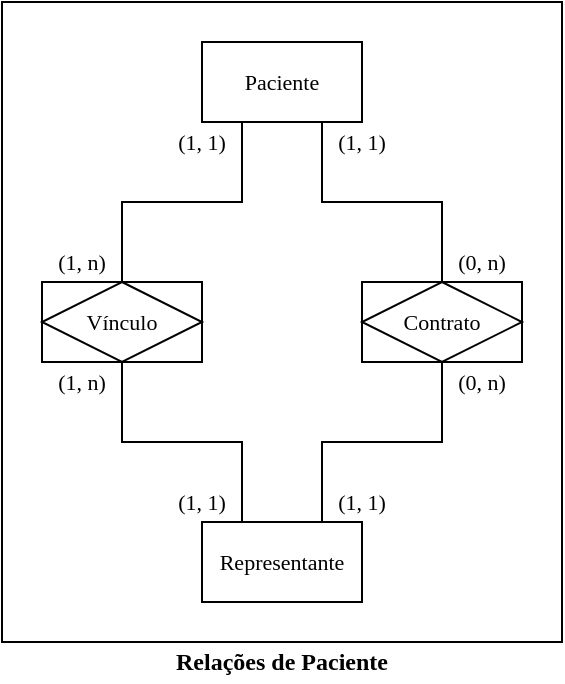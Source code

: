 <mxfile version="25.0.3" pages="3">
  <diagram name="der" id="RPsb3uCewAngF1J4b816">
    <mxGraphModel dx="1985" dy="1840" grid="1" gridSize="10" guides="1" tooltips="1" connect="1" arrows="1" fold="1" page="1" pageScale="1" pageWidth="827" pageHeight="1169" math="0" shadow="0">
      <root>
        <mxCell id="0" />
        <mxCell id="1" parent="0" />
        <mxCell id="7HzI9YjVsE-34avTuqWn-38" value="" style="rounded=0;whiteSpace=wrap;html=1;fillColor=none;fontFamily=Georgia;fontSize=11;" parent="1" vertex="1">
          <mxGeometry x="20" y="20" width="280" height="320" as="geometry" />
        </mxCell>
        <mxCell id="7HzI9YjVsE-34avTuqWn-14" style="edgeStyle=orthogonalEdgeStyle;rounded=0;orthogonalLoop=1;jettySize=auto;html=1;entryX=0.5;entryY=0;entryDx=0;entryDy=0;endArrow=none;endFill=0;fontFamily=Georgia;fontSize=11;" parent="1" edge="1">
          <mxGeometry relative="1" as="geometry">
            <mxPoint x="180" y="80" as="sourcePoint" />
            <mxPoint x="240" y="160" as="targetPoint" />
            <Array as="points">
              <mxPoint x="180" y="120" />
              <mxPoint x="240" y="120" />
            </Array>
          </mxGeometry>
        </mxCell>
        <mxCell id="7HzI9YjVsE-34avTuqWn-15" style="edgeStyle=orthogonalEdgeStyle;rounded=0;orthogonalLoop=1;jettySize=auto;html=1;entryX=0.5;entryY=1;entryDx=0;entryDy=0;endArrow=none;endFill=0;fontFamily=Georgia;fontSize=11;" parent="1" edge="1">
          <mxGeometry relative="1" as="geometry">
            <mxPoint x="180" y="280.0" as="sourcePoint" />
            <mxPoint x="240" y="200" as="targetPoint" />
            <Array as="points">
              <mxPoint x="180" y="240" />
              <mxPoint x="240" y="240" />
            </Array>
          </mxGeometry>
        </mxCell>
        <mxCell id="7HzI9YjVsE-34avTuqWn-6" style="edgeStyle=orthogonalEdgeStyle;rounded=0;orthogonalLoop=1;jettySize=auto;html=1;entryX=1;entryY=0;entryDx=0;entryDy=0;endArrow=none;endFill=0;fontFamily=Georgia;fontSize=11;" parent="1" target="7HzI9YjVsE-34avTuqWn-8" edge="1">
          <mxGeometry relative="1" as="geometry">
            <mxPoint x="80" y="160" as="sourcePoint" />
            <mxPoint x="160" y="80" as="targetPoint" />
            <Array as="points">
              <mxPoint x="80" y="120" />
              <mxPoint x="140" y="120" />
            </Array>
          </mxGeometry>
        </mxCell>
        <mxCell id="7HzI9YjVsE-34avTuqWn-7" style="edgeStyle=orthogonalEdgeStyle;rounded=0;orthogonalLoop=1;jettySize=auto;html=1;entryX=1;entryY=1;entryDx=0;entryDy=0;endArrow=none;endFill=0;fontFamily=Georgia;fontSize=11;" parent="1" target="7HzI9YjVsE-34avTuqWn-9" edge="1">
          <mxGeometry relative="1" as="geometry">
            <mxPoint x="80" y="200" as="sourcePoint" />
            <mxPoint x="160" y="280.0" as="targetPoint" />
            <Array as="points">
              <mxPoint x="80" y="240" />
              <mxPoint x="140" y="240" />
            </Array>
          </mxGeometry>
        </mxCell>
        <mxCell id="7HzI9YjVsE-34avTuqWn-8" value="(1, 1)" style="text;html=1;align=center;verticalAlign=middle;whiteSpace=wrap;rounded=0;fontFamily=Georgia;fontSize=11;" parent="1" vertex="1">
          <mxGeometry x="100" y="80" width="40" height="20" as="geometry" />
        </mxCell>
        <mxCell id="7HzI9YjVsE-34avTuqWn-9" value="(1, 1)" style="text;html=1;align=center;verticalAlign=middle;whiteSpace=wrap;rounded=0;fontFamily=Georgia;fontSize=11;" parent="1" vertex="1">
          <mxGeometry x="100" y="260" width="40" height="20" as="geometry" />
        </mxCell>
        <mxCell id="7HzI9YjVsE-34avTuqWn-10" value="(1, 1)" style="text;html=1;align=center;verticalAlign=middle;whiteSpace=wrap;rounded=0;fontFamily=Georgia;fontSize=11;" parent="1" vertex="1">
          <mxGeometry x="180" y="80" width="40" height="20" as="geometry" />
        </mxCell>
        <mxCell id="7HzI9YjVsE-34avTuqWn-13" value="(1, n)" style="text;html=1;align=center;verticalAlign=middle;whiteSpace=wrap;rounded=0;fontFamily=Georgia;fontSize=11;" parent="1" vertex="1">
          <mxGeometry x="40" y="200" width="40" height="20" as="geometry" />
        </mxCell>
        <mxCell id="7HzI9YjVsE-34avTuqWn-16" value="(1, n)" style="text;html=1;align=center;verticalAlign=middle;whiteSpace=wrap;rounded=0;fontFamily=Georgia;fontSize=11;" parent="1" vertex="1">
          <mxGeometry x="40" y="140" width="40" height="20" as="geometry" />
        </mxCell>
        <mxCell id="7HzI9YjVsE-34avTuqWn-18" value="(0, n)" style="text;html=1;align=center;verticalAlign=middle;whiteSpace=wrap;rounded=0;fontFamily=Georgia;fontSize=11;" parent="1" vertex="1">
          <mxGeometry x="240" y="140" width="40" height="20" as="geometry" />
        </mxCell>
        <mxCell id="7HzI9YjVsE-34avTuqWn-19" value="(0, n)" style="text;html=1;align=center;verticalAlign=middle;whiteSpace=wrap;rounded=0;fontFamily=Georgia;fontSize=11;" parent="1" vertex="1">
          <mxGeometry x="240" y="200" width="40" height="20" as="geometry" />
        </mxCell>
        <mxCell id="7HzI9YjVsE-34avTuqWn-20" value="(1, 1)" style="text;html=1;align=center;verticalAlign=middle;whiteSpace=wrap;rounded=0;fontFamily=Georgia;fontSize=11;" parent="1" vertex="1">
          <mxGeometry x="180" y="260" width="40" height="20" as="geometry" />
        </mxCell>
        <mxCell id="7HzI9YjVsE-34avTuqWn-30" value="Contrato" style="shape=associativeEntity;whiteSpace=wrap;html=1;align=center;fontFamily=Georgia;fontSize=11;" parent="1" vertex="1">
          <mxGeometry x="200" y="160" width="80" height="40" as="geometry" />
        </mxCell>
        <mxCell id="7HzI9YjVsE-34avTuqWn-31" value="Vínculo" style="shape=associativeEntity;whiteSpace=wrap;html=1;align=center;fontFamily=Georgia;fontSize=11;" parent="1" vertex="1">
          <mxGeometry x="40" y="160" width="80" height="40" as="geometry" />
        </mxCell>
        <mxCell id="7HzI9YjVsE-34avTuqWn-32" value="Paciente" style="whiteSpace=wrap;html=1;align=center;fontFamily=Georgia;fontSize=11;" parent="1" vertex="1">
          <mxGeometry x="120" y="40" width="80" height="40" as="geometry" />
        </mxCell>
        <mxCell id="7HzI9YjVsE-34avTuqWn-33" value="Representante" style="whiteSpace=wrap;html=1;align=center;fontFamily=Georgia;fontSize=11;" parent="1" vertex="1">
          <mxGeometry x="120" y="280" width="80" height="40" as="geometry" />
        </mxCell>
        <mxCell id="7HzI9YjVsE-34avTuqWn-44" value="Relações de Paciente" style="text;html=1;align=center;verticalAlign=middle;whiteSpace=wrap;rounded=0;fontStyle=1;fontFamily=Georgia;fontSize=12;" parent="1" vertex="1">
          <mxGeometry x="80" y="340" width="160" height="20" as="geometry" />
        </mxCell>
      </root>
    </mxGraphModel>
  </diagram>
  <diagram id="ucrnLsPGi6ZKWgloeUfR" name="arquiteturas">
    <mxGraphModel dx="756" dy="701" grid="1" gridSize="10" guides="1" tooltips="1" connect="1" arrows="1" fold="1" page="1" pageScale="1" pageWidth="827" pageHeight="1169" math="0" shadow="0">
      <root>
        <mxCell id="0" />
        <mxCell id="1" parent="0" />
        <mxCell id="IeG7cDvATM1DvyTgtlep-68" value="" style="rounded=0;whiteSpace=wrap;html=1;fillColor=none;fontFamily=Georgia;labelBorderColor=none;fontSize=11;" parent="1" vertex="1">
          <mxGeometry x="20" y="220" width="600" height="200" as="geometry" />
        </mxCell>
        <mxCell id="IeG7cDvATM1DvyTgtlep-34" value="" style="rounded=0;whiteSpace=wrap;html=1;fillColor=none;dashed=1;dashPattern=8 8;fontFamily=Georgia;labelBorderColor=none;fontSize=11;" parent="1" vertex="1">
          <mxGeometry x="160" y="240" width="320" height="160" as="geometry" />
        </mxCell>
        <mxCell id="IeG7cDvATM1DvyTgtlep-49" value="" style="rounded=0;whiteSpace=wrap;html=1;fillColor=none;dashed=1;fontFamily=Georgia;labelBorderColor=none;fontSize=11;" parent="1" vertex="1">
          <mxGeometry x="270" y="260" width="200" height="130" as="geometry" />
        </mxCell>
        <mxCell id="Xqw7JtyRarajCgAl0Hda-1" value="" style="rounded=0;whiteSpace=wrap;html=1;fillColor=none;fontFamily=Georgia;labelBorderColor=none;fontSize=11;" parent="1" vertex="1">
          <mxGeometry x="20" y="20" width="600" height="160" as="geometry" />
        </mxCell>
        <mxCell id="Xqw7JtyRarajCgAl0Hda-16" value="&lt;b&gt;Arquitetura geral do Nexus&lt;/b&gt;" style="text;html=1;align=center;verticalAlign=middle;whiteSpace=wrap;rounded=0;fontFamily=Georgia;labelBorderColor=none;fontSize=12;" parent="1" vertex="1">
          <mxGeometry x="20" y="180" width="600" height="20" as="geometry" />
        </mxCell>
        <mxCell id="IeG7cDvATM1DvyTgtlep-1" value="" style="rounded=0;whiteSpace=wrap;html=1;dashed=1;fontFamily=Georgia;labelBorderColor=none;fontSize=11;" parent="1" vertex="1">
          <mxGeometry x="280" y="40" width="200" height="120" as="geometry" />
        </mxCell>
        <mxCell id="Xqw7JtyRarajCgAl0Hda-3" value="API" style="rounded=0;whiteSpace=wrap;html=1;fontFamily=Georgia;labelBorderColor=none;fontSize=11;" parent="1" vertex="1">
          <mxGeometry x="290" y="60" width="70" height="90" as="geometry" />
        </mxCell>
        <mxCell id="Xqw7JtyRarajCgAl0Hda-6" value="&lt;div&gt;Back-end&lt;br&gt;&lt;/div&gt;" style="rounded=0;whiteSpace=wrap;html=1;fontFamily=Georgia;labelBorderColor=none;fontSize=11;" parent="1" vertex="1">
          <mxGeometry x="400" y="60" width="70" height="90" as="geometry" />
        </mxCell>
        <mxCell id="IeG7cDvATM1DvyTgtlep-2" value="NexusCore" style="text;html=1;align=center;verticalAlign=middle;whiteSpace=wrap;rounded=0;fontStyle=0;dashed=1;fontFamily=Georgia;labelBorderColor=none;fontSize=11;" parent="1" vertex="1">
          <mxGeometry x="280" y="40" width="200" height="20" as="geometry" />
        </mxCell>
        <mxCell id="IeG7cDvATM1DvyTgtlep-10" value="" style="endArrow=none;html=1;rounded=0;exitX=1;exitY=0.5;exitDx=0;exitDy=0;entryX=0;entryY=0.5;entryDx=0;entryDy=0;fontFamily=Georgia;labelBorderColor=none;fontSize=11;" parent="1" source="Xqw7JtyRarajCgAl0Hda-3" target="Xqw7JtyRarajCgAl0Hda-6" edge="1">
          <mxGeometry width="50" height="50" relative="1" as="geometry">
            <mxPoint x="370" y="120" as="sourcePoint" />
            <mxPoint x="420" y="70" as="targetPoint" />
          </mxGeometry>
        </mxCell>
        <mxCell id="IeG7cDvATM1DvyTgtlep-17" value="Banco de dados" style="shape=cylinder3;whiteSpace=wrap;html=1;boundedLbl=1;backgroundOutline=1;size=15;fontFamily=Georgia;labelBorderColor=none;fontSize=11;" parent="1" vertex="1">
          <mxGeometry x="520" y="280" width="80" height="80" as="geometry" />
        </mxCell>
        <mxCell id="IeG7cDvATM1DvyTgtlep-22" value="&lt;div&gt;Usuário&lt;/div&gt;" style="shape=umlActor;verticalLabelPosition=bottom;verticalAlign=top;html=1;outlineConnect=0;fontFamily=Georgia;labelBorderColor=none;fontSize=11;" parent="1" vertex="1">
          <mxGeometry x="40" y="60" width="40" height="80" as="geometry" />
        </mxCell>
        <mxCell id="IeG7cDvATM1DvyTgtlep-23" value="" style="rounded=0;whiteSpace=wrap;html=1;dashed=1;fontFamily=Georgia;labelBorderColor=none;fontSize=11;" parent="1" vertex="1">
          <mxGeometry x="120" y="40" width="120" height="120" as="geometry" />
        </mxCell>
        <mxCell id="Xqw7JtyRarajCgAl0Hda-10" value="Módulo A" style="rounded=0;whiteSpace=wrap;html=1;fontFamily=Georgia;labelBorderColor=none;fontSize=11;" parent="1" vertex="1">
          <mxGeometry x="130" y="60" width="100" height="20" as="geometry" />
        </mxCell>
        <mxCell id="IeG7cDvATM1DvyTgtlep-24" value="Nexus???" style="text;html=1;align=center;verticalAlign=middle;whiteSpace=wrap;rounded=0;fontFamily=Georgia;labelBorderColor=none;fontSize=11;" parent="1" vertex="1">
          <mxGeometry x="120" y="40" width="120" height="20" as="geometry" />
        </mxCell>
        <mxCell id="IeG7cDvATM1DvyTgtlep-25" value="Módulo B" style="rounded=0;whiteSpace=wrap;html=1;fontFamily=Georgia;labelBorderColor=none;fontSize=11;" parent="1" vertex="1">
          <mxGeometry x="130" y="95" width="100" height="20" as="geometry" />
        </mxCell>
        <mxCell id="IeG7cDvATM1DvyTgtlep-26" value="Módulo Z" style="rounded=0;whiteSpace=wrap;html=1;fontFamily=Georgia;labelBorderColor=none;fontSize=11;" parent="1" vertex="1">
          <mxGeometry x="130" y="130" width="100" height="20" as="geometry" />
        </mxCell>
        <mxCell id="IeG7cDvATM1DvyTgtlep-27" value="..." style="text;html=1;align=center;verticalAlign=bottom;whiteSpace=wrap;rounded=0;fontFamily=Georgia;labelBorderColor=none;fontSize=11;" parent="1" vertex="1">
          <mxGeometry x="130" y="120" width="100" height="10" as="geometry" />
        </mxCell>
        <mxCell id="IeG7cDvATM1DvyTgtlep-28" value="" style="endArrow=none;html=1;rounded=0;exitX=0;exitY=0.5;exitDx=0;exitDy=0;entryX=0.5;entryY=0.5;entryDx=0;entryDy=0;entryPerimeter=0;fontFamily=Georgia;labelBorderColor=none;fontSize=11;" parent="1" source="Xqw7JtyRarajCgAl0Hda-10" target="IeG7cDvATM1DvyTgtlep-22" edge="1">
          <mxGeometry width="50" height="50" relative="1" as="geometry">
            <mxPoint x="150" y="110" as="sourcePoint" />
            <mxPoint x="200" y="60" as="targetPoint" />
          </mxGeometry>
        </mxCell>
        <mxCell id="IeG7cDvATM1DvyTgtlep-29" value="" style="endArrow=none;html=1;rounded=0;exitX=0;exitY=0.5;exitDx=0;exitDy=0;fontFamily=Georgia;labelBorderColor=none;fontSize=11;" parent="1" source="IeG7cDvATM1DvyTgtlep-25" edge="1">
          <mxGeometry width="50" height="50" relative="1" as="geometry">
            <mxPoint x="100" y="130" as="sourcePoint" />
            <mxPoint x="60" y="100" as="targetPoint" />
          </mxGeometry>
        </mxCell>
        <mxCell id="IeG7cDvATM1DvyTgtlep-30" value="" style="endArrow=none;html=1;rounded=0;exitX=0.5;exitY=0.5;exitDx=0;exitDy=0;exitPerimeter=0;entryX=0;entryY=0.5;entryDx=0;entryDy=0;fontFamily=Georgia;labelBorderColor=none;fontSize=11;" parent="1" source="IeG7cDvATM1DvyTgtlep-22" target="IeG7cDvATM1DvyTgtlep-26" edge="1">
          <mxGeometry width="50" height="50" relative="1" as="geometry">
            <mxPoint x="100" y="140" as="sourcePoint" />
            <mxPoint x="150" y="90" as="targetPoint" />
          </mxGeometry>
        </mxCell>
        <mxCell id="IeG7cDvATM1DvyTgtlep-31" value="" style="endArrow=none;html=1;rounded=0;entryX=0;entryY=0.5;entryDx=0;entryDy=0;fontFamily=Georgia;labelBorderColor=none;fontSize=11;" parent="1" target="Xqw7JtyRarajCgAl0Hda-3" edge="1">
          <mxGeometry width="50" height="50" relative="1" as="geometry">
            <mxPoint x="230" y="80" as="sourcePoint" />
            <mxPoint x="280" y="30" as="targetPoint" />
          </mxGeometry>
        </mxCell>
        <mxCell id="IeG7cDvATM1DvyTgtlep-32" value="" style="endArrow=none;html=1;rounded=0;exitX=1;exitY=0.5;exitDx=0;exitDy=0;fontFamily=Georgia;labelBorderColor=none;fontSize=11;" parent="1" source="IeG7cDvATM1DvyTgtlep-25" edge="1">
          <mxGeometry width="50" height="50" relative="1" as="geometry">
            <mxPoint x="230" y="80" as="sourcePoint" />
            <mxPoint x="290" y="105" as="targetPoint" />
          </mxGeometry>
        </mxCell>
        <mxCell id="IeG7cDvATM1DvyTgtlep-33" value="" style="endArrow=none;html=1;rounded=0;exitX=1;exitY=0.5;exitDx=0;exitDy=0;entryX=0;entryY=0.5;entryDx=0;entryDy=0;fontFamily=Georgia;labelBorderColor=none;fontSize=11;" parent="1" source="IeG7cDvATM1DvyTgtlep-26" target="Xqw7JtyRarajCgAl0Hda-3" edge="1">
          <mxGeometry width="50" height="50" relative="1" as="geometry">
            <mxPoint x="230" y="120" as="sourcePoint" />
            <mxPoint x="280" y="70" as="targetPoint" />
          </mxGeometry>
        </mxCell>
        <mxCell id="IeG7cDvATM1DvyTgtlep-39" value="NexusCore" style="text;html=1;align=center;verticalAlign=middle;whiteSpace=wrap;rounded=0;fontStyle=0;fontFamily=Georgia;labelBorderColor=none;fontSize=11;" parent="1" vertex="1">
          <mxGeometry x="160" y="240" width="320" height="20" as="geometry" />
        </mxCell>
        <mxCell id="IeG7cDvATM1DvyTgtlep-35" value="" style="rounded=0;whiteSpace=wrap;html=1;fillColor=none;dashed=1;fontFamily=Georgia;labelBorderColor=none;fontSize=11;" parent="1" vertex="1">
          <mxGeometry x="170" y="260" width="80" height="130" as="geometry" />
        </mxCell>
        <mxCell id="IeG7cDvATM1DvyTgtlep-37" value="Service" style="rounded=0;whiteSpace=wrap;html=1;fontFamily=Georgia;labelBorderColor=none;fontSize=11;" parent="1" vertex="1">
          <mxGeometry x="280" y="290" width="70" height="90" as="geometry" />
        </mxCell>
        <mxCell id="IeG7cDvATM1DvyTgtlep-38" value="&lt;div&gt;Repository (DAO)&lt;/div&gt;" style="rounded=0;whiteSpace=wrap;html=1;fontFamily=Georgia;labelBorderColor=none;fontSize=11;" parent="1" vertex="1">
          <mxGeometry x="390" y="290" width="70" height="90" as="geometry" />
        </mxCell>
        <mxCell id="IeG7cDvATM1DvyTgtlep-45" value="" style="endArrow=classic;startArrow=classic;html=1;rounded=0;exitX=1;exitY=0.5;exitDx=0;exitDy=0;entryX=0;entryY=0.5;entryDx=0;entryDy=0;fontFamily=Georgia;labelBorderColor=none;fontSize=11;" parent="1" source="IeG7cDvATM1DvyTgtlep-51" target="IeG7cDvATM1DvyTgtlep-37" edge="1">
          <mxGeometry width="50" height="50" relative="1" as="geometry">
            <mxPoint x="310" y="390" as="sourcePoint" />
            <mxPoint x="280" y="340" as="targetPoint" />
          </mxGeometry>
        </mxCell>
        <mxCell id="IeG7cDvATM1DvyTgtlep-46" value="" style="endArrow=classic;startArrow=classic;html=1;rounded=0;exitX=0;exitY=0.5;exitDx=0;exitDy=0;entryX=1;entryY=0.5;entryDx=0;entryDy=0;fontFamily=Georgia;labelBorderColor=none;fontSize=11;" parent="1" source="IeG7cDvATM1DvyTgtlep-38" target="IeG7cDvATM1DvyTgtlep-37" edge="1">
          <mxGeometry width="50" height="50" relative="1" as="geometry">
            <mxPoint x="300" y="380" as="sourcePoint" />
            <mxPoint x="350" y="330" as="targetPoint" />
          </mxGeometry>
        </mxCell>
        <mxCell id="IeG7cDvATM1DvyTgtlep-50" value="Back-end" style="text;html=1;align=center;verticalAlign=middle;whiteSpace=wrap;rounded=0;fontStyle=0;dashed=1;fontFamily=Georgia;labelBorderColor=none;fontSize=11;" parent="1" vertex="1">
          <mxGeometry x="270" y="260" width="200" height="20" as="geometry" />
        </mxCell>
        <mxCell id="IeG7cDvATM1DvyTgtlep-51" value="Controller" style="rounded=0;whiteSpace=wrap;html=1;fontFamily=Georgia;labelBorderColor=none;fontSize=11;" parent="1" vertex="1">
          <mxGeometry x="180" y="290" width="60" height="90" as="geometry" />
        </mxCell>
        <mxCell id="IeG7cDvATM1DvyTgtlep-52" value="API" style="text;html=1;align=center;verticalAlign=middle;whiteSpace=wrap;rounded=0;fontStyle=0;dashed=1;fontFamily=Georgia;labelBorderColor=none;fontSize=11;" parent="1" vertex="1">
          <mxGeometry x="170" y="260" width="80" height="20" as="geometry" />
        </mxCell>
        <mxCell id="IeG7cDvATM1DvyTgtlep-53" value="" style="endArrow=none;html=1;rounded=0;exitX=1;exitY=0.5;exitDx=0;exitDy=0;entryX=0;entryY=0.5;entryDx=0;entryDy=0;fontFamily=Georgia;labelBorderColor=none;fontSize=11;" parent="1" source="Xqw7JtyRarajCgAl0Hda-6" edge="1">
          <mxGeometry width="50" height="50" relative="1" as="geometry">
            <mxPoint x="480" y="104.83" as="sourcePoint" />
            <mxPoint x="520" y="104.83" as="targetPoint" />
          </mxGeometry>
        </mxCell>
        <mxCell id="IeG7cDvATM1DvyTgtlep-55" value="" style="endArrow=classic;startArrow=classic;html=1;rounded=0;exitX=0;exitY=0.5;exitDx=0;exitDy=0;entryX=1;entryY=0.5;entryDx=0;entryDy=0;fontFamily=Georgia;labelBorderColor=none;fontSize=11;" parent="1" target="IeG7cDvATM1DvyTgtlep-38" edge="1">
          <mxGeometry width="50" height="50" relative="1" as="geometry">
            <mxPoint x="520" y="334.8" as="sourcePoint" />
            <mxPoint x="480" y="334.8" as="targetPoint" />
          </mxGeometry>
        </mxCell>
        <mxCell id="IeG7cDvATM1DvyTgtlep-59" value="Banco de dados" style="shape=cylinder3;whiteSpace=wrap;html=1;boundedLbl=1;backgroundOutline=1;size=15;fontFamily=Georgia;labelBorderColor=none;fontSize=11;" parent="1" vertex="1">
          <mxGeometry x="520" y="40" width="80" height="120" as="geometry" />
        </mxCell>
        <mxCell id="IeG7cDvATM1DvyTgtlep-66" value="Cliente" style="rounded=0;whiteSpace=wrap;html=1;fontFamily=Georgia;labelBorderColor=none;fontSize=11;" parent="1" vertex="1">
          <mxGeometry x="40" y="280" width="80" height="80" as="geometry" />
        </mxCell>
        <mxCell id="IeG7cDvATM1DvyTgtlep-67" value="" style="endArrow=classic;startArrow=classic;html=1;rounded=0;entryX=0;entryY=0.5;entryDx=0;entryDy=0;fontFamily=Georgia;labelBorderColor=none;fontSize=11;" parent="1" edge="1">
          <mxGeometry width="50" height="50" relative="1" as="geometry">
            <mxPoint x="120" y="335" as="sourcePoint" />
            <mxPoint x="180" y="335" as="targetPoint" />
          </mxGeometry>
        </mxCell>
        <mxCell id="IeG7cDvATM1DvyTgtlep-69" value="&lt;b&gt;Arquitetura do NexusCore&lt;/b&gt;" style="text;html=1;align=center;verticalAlign=middle;whiteSpace=wrap;rounded=0;fontFamily=Georgia;labelBorderColor=none;fontSize=12;" parent="1" vertex="1">
          <mxGeometry x="20" y="420" width="600" height="20" as="geometry" />
        </mxCell>
        <mxCell id="IeG7cDvATM1DvyTgtlep-70" value="HTTP" style="text;html=1;align=center;verticalAlign=middle;whiteSpace=wrap;rounded=0;labelBackgroundColor=default;fontFamily=Georgia;labelBorderColor=none;fontSize=11;" parent="1" vertex="1">
          <mxGeometry x="120" y="327.5" width="60" height="15" as="geometry" />
        </mxCell>
      </root>
    </mxGraphModel>
  </diagram>
  <diagram id="4l0uCJGfBpZCcxWWnDIQ" name="fluxogramas">
    <mxGraphModel dx="694" dy="531" grid="1" gridSize="10" guides="1" tooltips="1" connect="1" arrows="1" fold="1" page="1" pageScale="1" pageWidth="827" pageHeight="1169" math="0" shadow="0">
      <root>
        <mxCell id="0" />
        <mxCell id="1" parent="0" />
        <mxCell id="bDfbt4PfeWdUFQf9A1Sy-23" value="" style="rounded=0;whiteSpace=wrap;html=1;fillColor=none;fontFamily=Georgia;" vertex="1" parent="1">
          <mxGeometry x="20" y="20" width="360" height="640" as="geometry" />
        </mxCell>
        <mxCell id="bDfbt4PfeWdUFQf9A1Sy-21" value="" style="edgeStyle=orthogonalEdgeStyle;rounded=0;orthogonalLoop=1;jettySize=auto;html=1;fontFamily=Georgia;" edge="1" parent="1" source="ovFZkRIMeVOwqTXIJUZR-1" target="dhmx-og4R7e3X8sbZr28-2">
          <mxGeometry relative="1" as="geometry" />
        </mxCell>
        <mxCell id="ovFZkRIMeVOwqTXIJUZR-1" value="Início" style="strokeWidth=1;html=1;shape=mxgraph.flowchart.terminator;whiteSpace=wrap;fontSize=11;fontFamily=Georgia;labelBackgroundColor=none;fillColor=#d5e8d4;strokeColor=#82b366;" vertex="1" parent="1">
          <mxGeometry x="80" y="40" width="80" height="40" as="geometry" />
        </mxCell>
        <mxCell id="dhmx-og4R7e3X8sbZr28-9" value="" style="edgeStyle=orthogonalEdgeStyle;rounded=0;orthogonalLoop=1;jettySize=auto;html=1;fontFamily=Georgia;fontColor=default;labelBackgroundColor=none;fontSize=11;" edge="1" parent="1" source="dhmx-og4R7e3X8sbZr28-2" target="dhmx-og4R7e3X8sbZr28-8">
          <mxGeometry relative="1" as="geometry" />
        </mxCell>
        <mxCell id="1VmfMbj4YHDuscEfsueT-3" value="Não" style="edgeLabel;html=1;align=center;verticalAlign=middle;resizable=0;points=[];fontFamily=Georgia;fontSize=11;" vertex="1" connectable="0" parent="dhmx-og4R7e3X8sbZr28-9">
          <mxGeometry relative="1" as="geometry">
            <mxPoint y="-10" as="offset" />
          </mxGeometry>
        </mxCell>
        <mxCell id="dhmx-og4R7e3X8sbZr28-2" value="&lt;font&gt;Já possui cadastro? &lt;/font&gt;" style="strokeWidth=1;html=1;shape=mxgraph.flowchart.decision;whiteSpace=wrap;fontSize=11;fontFamily=Georgia;labelBackgroundColor=none;fillColor=#fff2cc;strokeColor=#d6b656;" vertex="1" parent="1">
          <mxGeometry x="80" y="120" width="80" height="80" as="geometry" />
        </mxCell>
        <mxCell id="dhmx-og4R7e3X8sbZr28-12" value="" style="edgeStyle=orthogonalEdgeStyle;rounded=0;orthogonalLoop=1;jettySize=auto;html=1;fontFamily=Georgia;fontColor=default;labelBackgroundColor=none;fontSize=11;" edge="1" parent="1" source="dhmx-og4R7e3X8sbZr28-8">
          <mxGeometry relative="1" as="geometry">
            <mxPoint x="120" y="320" as="targetPoint" />
          </mxGeometry>
        </mxCell>
        <mxCell id="dhmx-og4R7e3X8sbZr28-8" value="&lt;font&gt;Preenchimento dos dados&lt;br&gt;&lt;/font&gt;" style="rounded=0;whiteSpace=wrap;html=1;fontFamily=Georgia;labelBackgroundColor=none;fontSize=11;fillColor=#dae8fc;strokeColor=#6c8ebf;" vertex="1" parent="1">
          <mxGeometry x="80" y="240" width="80" height="40" as="geometry" />
        </mxCell>
        <mxCell id="dhmx-og4R7e3X8sbZr28-18" value="" style="edgeStyle=orthogonalEdgeStyle;rounded=0;orthogonalLoop=1;jettySize=auto;html=1;fontFamily=Georgia;fontSize=11;" edge="1" parent="1" source="dhmx-og4R7e3X8sbZr28-14" target="dhmx-og4R7e3X8sbZr28-17">
          <mxGeometry relative="1" as="geometry" />
        </mxCell>
        <mxCell id="bDfbt4PfeWdUFQf9A1Sy-1" value="Não" style="edgeLabel;html=1;align=center;verticalAlign=middle;resizable=0;points=[];fontFamily=Georgia;fontSize=11;" vertex="1" connectable="0" parent="dhmx-og4R7e3X8sbZr28-18">
          <mxGeometry x="-0.09" y="3" relative="1" as="geometry">
            <mxPoint x="-3" y="-8" as="offset" />
          </mxGeometry>
        </mxCell>
        <mxCell id="bDfbt4PfeWdUFQf9A1Sy-7" value="" style="edgeStyle=orthogonalEdgeStyle;rounded=0;orthogonalLoop=1;jettySize=auto;html=1;fontFamily=Georgia;fontSize=11;" edge="1" parent="1" source="dhmx-og4R7e3X8sbZr28-14" target="bDfbt4PfeWdUFQf9A1Sy-6">
          <mxGeometry relative="1" as="geometry" />
        </mxCell>
        <mxCell id="bDfbt4PfeWdUFQf9A1Sy-14" value="Sim" style="edgeLabel;html=1;align=center;verticalAlign=middle;resizable=0;points=[];fontFamily=Georgia;fontSize=11;" vertex="1" connectable="0" parent="bDfbt4PfeWdUFQf9A1Sy-7">
          <mxGeometry x="-0.45" y="-1" relative="1" as="geometry">
            <mxPoint x="9" y="-1" as="offset" />
          </mxGeometry>
        </mxCell>
        <mxCell id="dhmx-og4R7e3X8sbZr28-14" value="Tem convênio?" style="strokeWidth=1;html=1;shape=mxgraph.flowchart.decision;whiteSpace=wrap;fontSize=11;fontFamily=Georgia;labelBackgroundColor=none;fillColor=#fff2cc;strokeColor=#d6b656;" vertex="1" parent="1">
          <mxGeometry x="80" y="320" width="80" height="80" as="geometry" />
        </mxCell>
        <mxCell id="dhmx-og4R7e3X8sbZr28-16" value="Fim" style="strokeWidth=1;html=1;shape=mxgraph.flowchart.terminator;whiteSpace=wrap;fontSize=11;fontFamily=Georgia;labelBackgroundColor=none;fillColor=#f8cecc;strokeColor=#b85450;" vertex="1" parent="1">
          <mxGeometry x="80" y="600" width="80" height="40" as="geometry" />
        </mxCell>
        <mxCell id="bDfbt4PfeWdUFQf9A1Sy-3" value="" style="edgeStyle=orthogonalEdgeStyle;rounded=0;orthogonalLoop=1;jettySize=auto;html=1;fontFamily=Georgia;fontSize=11;" edge="1" parent="1" source="dhmx-og4R7e3X8sbZr28-17" target="bDfbt4PfeWdUFQf9A1Sy-2">
          <mxGeometry relative="1" as="geometry" />
        </mxCell>
        <mxCell id="dhmx-og4R7e3X8sbZr28-17" value="&lt;font&gt;Geração do contrato&lt;/font&gt; simples" style="rounded=0;whiteSpace=wrap;html=1;fontFamily=Georgia;labelBackgroundColor=none;fontSize=11;fillColor=#dae8fc;strokeColor=#6c8ebf;" vertex="1" parent="1">
          <mxGeometry x="80" y="440" width="80" height="40" as="geometry" />
        </mxCell>
        <mxCell id="bDfbt4PfeWdUFQf9A1Sy-4" value="" style="edgeStyle=orthogonalEdgeStyle;rounded=0;orthogonalLoop=1;jettySize=auto;html=1;fontFamily=Georgia;fontSize=11;" edge="1" parent="1" source="bDfbt4PfeWdUFQf9A1Sy-2" target="dhmx-og4R7e3X8sbZr28-16">
          <mxGeometry relative="1" as="geometry" />
        </mxCell>
        <mxCell id="bDfbt4PfeWdUFQf9A1Sy-2" value="Assinatura do contrato" style="rounded=0;whiteSpace=wrap;html=1;fontFamily=Georgia;labelBackgroundColor=none;fontSize=11;fillColor=#dae8fc;strokeColor=#6c8ebf;" vertex="1" parent="1">
          <mxGeometry x="80" y="520" width="80" height="40" as="geometry" />
        </mxCell>
        <mxCell id="bDfbt4PfeWdUFQf9A1Sy-13" style="edgeStyle=orthogonalEdgeStyle;rounded=0;orthogonalLoop=1;jettySize=auto;html=1;entryX=1;entryY=0.5;entryDx=0;entryDy=0;fontFamily=Georgia;fontSize=11;" edge="1" parent="1" source="bDfbt4PfeWdUFQf9A1Sy-5" target="bDfbt4PfeWdUFQf9A1Sy-2">
          <mxGeometry relative="1" as="geometry">
            <Array as="points">
              <mxPoint x="320" y="540" />
            </Array>
          </mxGeometry>
        </mxCell>
        <mxCell id="bDfbt4PfeWdUFQf9A1Sy-5" value="&lt;font&gt;Geração do contrato particular&lt;br&gt;&lt;/font&gt;" style="rounded=0;whiteSpace=wrap;html=1;fontFamily=Georgia;labelBackgroundColor=none;fontSize=11;fillColor=#dae8fc;strokeColor=#6c8ebf;" vertex="1" parent="1">
          <mxGeometry x="280" y="440" width="80" height="40" as="geometry" />
        </mxCell>
        <mxCell id="bDfbt4PfeWdUFQf9A1Sy-11" style="edgeStyle=orthogonalEdgeStyle;rounded=0;orthogonalLoop=1;jettySize=auto;html=1;entryX=1;entryY=0.5;entryDx=0;entryDy=0;fontFamily=Georgia;fontSize=11;" edge="1" parent="1" source="bDfbt4PfeWdUFQf9A1Sy-6" target="dhmx-og4R7e3X8sbZr28-17">
          <mxGeometry relative="1" as="geometry">
            <Array as="points">
              <mxPoint x="240" y="460" />
            </Array>
          </mxGeometry>
        </mxCell>
        <mxCell id="bDfbt4PfeWdUFQf9A1Sy-19" value="Não" style="edgeLabel;html=1;align=center;verticalAlign=middle;resizable=0;points=[];fontFamily=Georgia;fontSize=11;" vertex="1" connectable="0" parent="bDfbt4PfeWdUFQf9A1Sy-11">
          <mxGeometry x="-0.633" relative="1" as="geometry">
            <mxPoint y="-16" as="offset" />
          </mxGeometry>
        </mxCell>
        <mxCell id="bDfbt4PfeWdUFQf9A1Sy-12" style="edgeStyle=orthogonalEdgeStyle;rounded=0;orthogonalLoop=1;jettySize=auto;html=1;entryX=0.5;entryY=0;entryDx=0;entryDy=0;fontFamily=Georgia;fontSize=11;" edge="1" parent="1" source="bDfbt4PfeWdUFQf9A1Sy-6" target="bDfbt4PfeWdUFQf9A1Sy-5">
          <mxGeometry relative="1" as="geometry">
            <Array as="points">
              <mxPoint x="320" y="360" />
            </Array>
          </mxGeometry>
        </mxCell>
        <mxCell id="bDfbt4PfeWdUFQf9A1Sy-15" value="Sim" style="edgeLabel;html=1;align=center;verticalAlign=middle;resizable=0;points=[];fontFamily=Georgia;fontSize=11;" vertex="1" connectable="0" parent="bDfbt4PfeWdUFQf9A1Sy-12">
          <mxGeometry x="0.117" y="-1" relative="1" as="geometry">
            <mxPoint x="-19" y="-27" as="offset" />
          </mxGeometry>
        </mxCell>
        <mxCell id="bDfbt4PfeWdUFQf9A1Sy-6" value="O convênio é particular?" style="strokeWidth=1;html=1;shape=mxgraph.flowchart.decision;whiteSpace=wrap;fontSize=11;fontFamily=Georgia;labelBackgroundColor=none;fillColor=#fff2cc;strokeColor=#d6b656;" vertex="1" parent="1">
          <mxGeometry x="200" y="320" width="80" height="80" as="geometry" />
        </mxCell>
        <mxCell id="bDfbt4PfeWdUFQf9A1Sy-16" style="edgeStyle=orthogonalEdgeStyle;rounded=0;orthogonalLoop=1;jettySize=auto;html=1;entryX=0;entryY=0.5;entryDx=0;entryDy=0;entryPerimeter=0;fontFamily=Georgia;fontSize=11;" edge="1" parent="1" source="dhmx-og4R7e3X8sbZr28-2" target="dhmx-og4R7e3X8sbZr28-16">
          <mxGeometry relative="1" as="geometry">
            <Array as="points">
              <mxPoint x="40" y="160" />
              <mxPoint x="40" y="620" />
            </Array>
          </mxGeometry>
        </mxCell>
        <mxCell id="bDfbt4PfeWdUFQf9A1Sy-17" value="Sim" style="edgeLabel;html=1;align=center;verticalAlign=middle;resizable=0;points=[];fontFamily=Georgia;fontSize=11;" vertex="1" connectable="0" parent="bDfbt4PfeWdUFQf9A1Sy-16">
          <mxGeometry x="-0.925" y="-2" relative="1" as="geometry">
            <mxPoint y="2" as="offset" />
          </mxGeometry>
        </mxCell>
        <mxCell id="k_dyc30AEoWmXvBGqnqJ-1" value="&lt;b&gt;Cadastro de paciente (AS IS)&lt;/b&gt;" style="text;html=1;align=center;verticalAlign=middle;whiteSpace=wrap;rounded=0;fontFamily=Georgia;labelBorderColor=none;fontSize=12;" vertex="1" parent="1">
          <mxGeometry x="20" y="660" width="360" height="20" as="geometry" />
        </mxCell>
      </root>
    </mxGraphModel>
  </diagram>
</mxfile>
